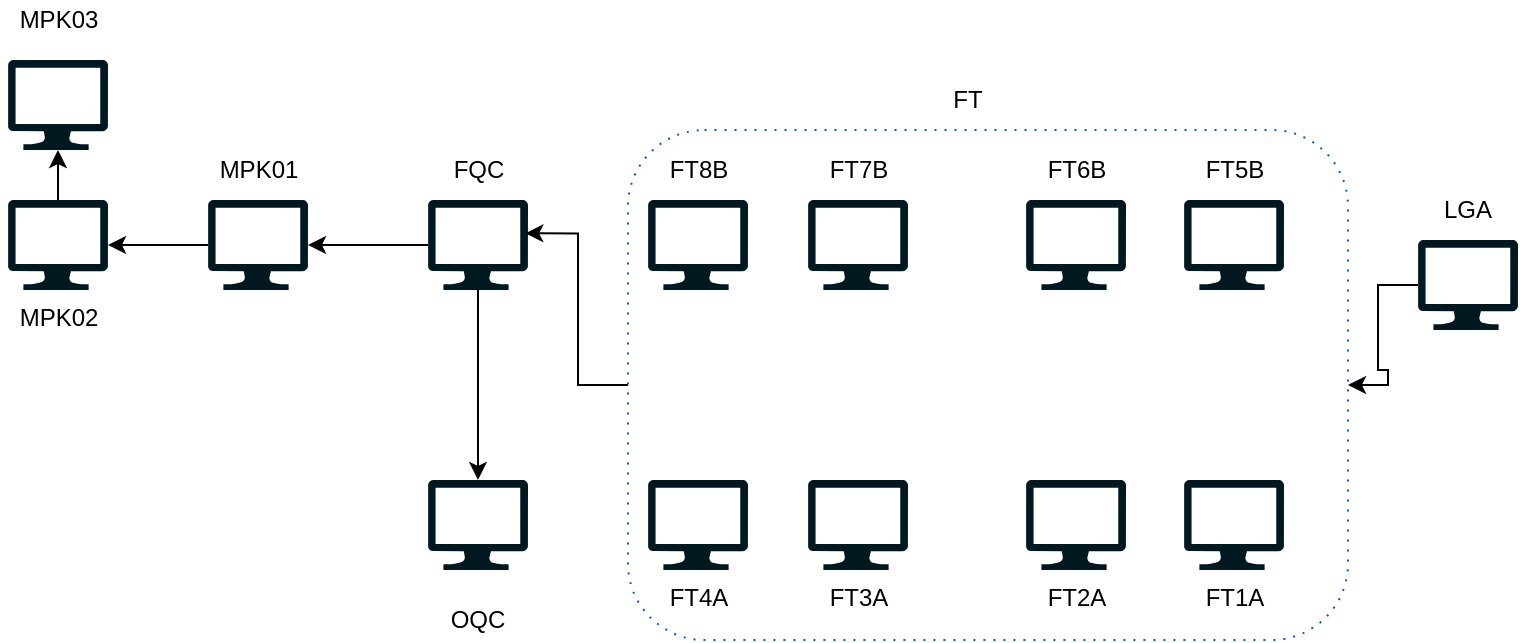 <mxfile version="12.9.2" type="github"><diagram id="_bJi-_G6ObQ1rda8Xxe6" name="Page-1"><mxGraphModel dx="994" dy="545" grid="1" gridSize="10" guides="1" tooltips="1" connect="1" arrows="1" fold="1" page="1" pageScale="1" pageWidth="827" pageHeight="1169" math="0" shadow="0"><root><mxCell id="0"/><mxCell id="1" parent="0"/><mxCell id="jFOs6LI-pRZmXFruKSWG-1" value="" style="verticalLabelPosition=bottom;html=1;verticalAlign=top;align=center;strokeColor=none;fillColor=#00181F;shape=mxgraph.azure.computer;pointerEvents=1;" vertex="1" parent="1"><mxGeometry x="618" y="100" width="50" height="45" as="geometry"/></mxCell><mxCell id="jFOs6LI-pRZmXFruKSWG-59" style="edgeStyle=orthogonalEdgeStyle;rounded=0;orthogonalLoop=1;jettySize=auto;html=1;entryX=1;entryY=0.5;entryDx=0;entryDy=0;" edge="1" parent="1" source="jFOs6LI-pRZmXFruKSWG-3" target="jFOs6LI-pRZmXFruKSWG-56"><mxGeometry relative="1" as="geometry"/></mxCell><mxCell id="jFOs6LI-pRZmXFruKSWG-3" value="" style="verticalLabelPosition=bottom;html=1;verticalAlign=top;align=center;strokeColor=none;fillColor=#00181F;shape=mxgraph.azure.computer;pointerEvents=1;" vertex="1" parent="1"><mxGeometry x="735" y="120" width="50" height="45" as="geometry"/></mxCell><mxCell id="jFOs6LI-pRZmXFruKSWG-4" value="" style="verticalLabelPosition=bottom;html=1;verticalAlign=top;align=center;strokeColor=none;fillColor=#00181F;shape=mxgraph.azure.computer;pointerEvents=1;" vertex="1" parent="1"><mxGeometry x="539" y="100" width="50" height="45" as="geometry"/></mxCell><mxCell id="jFOs6LI-pRZmXFruKSWG-6" value="" style="verticalLabelPosition=bottom;html=1;verticalAlign=top;align=center;strokeColor=none;fillColor=#00181F;shape=mxgraph.azure.computer;pointerEvents=1;" vertex="1" parent="1"><mxGeometry x="430" y="100" width="50" height="45" as="geometry"/></mxCell><mxCell id="jFOs6LI-pRZmXFruKSWG-8" value="" style="verticalLabelPosition=bottom;html=1;verticalAlign=top;align=center;strokeColor=none;fillColor=#00181F;shape=mxgraph.azure.computer;pointerEvents=1;" vertex="1" parent="1"><mxGeometry x="350" y="100" width="50" height="45" as="geometry"/></mxCell><mxCell id="jFOs6LI-pRZmXFruKSWG-10" value="" style="verticalLabelPosition=bottom;html=1;verticalAlign=top;align=center;strokeColor=none;fillColor=#00181F;shape=mxgraph.azure.computer;pointerEvents=1;" vertex="1" parent="1"><mxGeometry x="30" y="30" width="50" height="45" as="geometry"/></mxCell><mxCell id="jFOs6LI-pRZmXFruKSWG-49" style="edgeStyle=orthogonalEdgeStyle;rounded=0;orthogonalLoop=1;jettySize=auto;html=1;" edge="1" parent="1" source="jFOs6LI-pRZmXFruKSWG-11" target="jFOs6LI-pRZmXFruKSWG-10"><mxGeometry relative="1" as="geometry"/></mxCell><mxCell id="jFOs6LI-pRZmXFruKSWG-11" value="MPK02" style="verticalLabelPosition=bottom;html=1;verticalAlign=top;align=center;strokeColor=none;fillColor=#00181F;shape=mxgraph.azure.computer;pointerEvents=1;" vertex="1" parent="1"><mxGeometry x="30" y="100" width="50" height="45" as="geometry"/></mxCell><mxCell id="jFOs6LI-pRZmXFruKSWG-14" value="FT1A" style="verticalLabelPosition=bottom;html=1;verticalAlign=top;align=center;strokeColor=none;fillColor=#00181F;shape=mxgraph.azure.computer;pointerEvents=1;" vertex="1" parent="1"><mxGeometry x="618" y="240" width="50" height="45" as="geometry"/></mxCell><mxCell id="jFOs6LI-pRZmXFruKSWG-15" value="FT2A" style="verticalLabelPosition=bottom;html=1;verticalAlign=top;align=center;strokeColor=none;fillColor=#00181F;shape=mxgraph.azure.computer;pointerEvents=1;" vertex="1" parent="1"><mxGeometry x="539" y="240" width="50" height="45" as="geometry"/></mxCell><mxCell id="jFOs6LI-pRZmXFruKSWG-16" value="FT3A" style="verticalLabelPosition=bottom;html=1;verticalAlign=top;align=center;strokeColor=none;fillColor=#00181F;shape=mxgraph.azure.computer;pointerEvents=1;" vertex="1" parent="1"><mxGeometry x="430" y="240" width="50" height="45" as="geometry"/></mxCell><mxCell id="jFOs6LI-pRZmXFruKSWG-17" value="FT4A" style="verticalLabelPosition=bottom;html=1;verticalAlign=top;align=center;strokeColor=none;fillColor=#00181F;shape=mxgraph.azure.computer;pointerEvents=1;" vertex="1" parent="1"><mxGeometry x="350" y="240" width="50" height="45" as="geometry"/></mxCell><mxCell id="jFOs6LI-pRZmXFruKSWG-40" value="" style="edgeStyle=orthogonalEdgeStyle;rounded=0;orthogonalLoop=1;jettySize=auto;html=1;" edge="1" parent="1" source="jFOs6LI-pRZmXFruKSWG-18" target="jFOs6LI-pRZmXFruKSWG-19"><mxGeometry relative="1" as="geometry"/></mxCell><mxCell id="jFOs6LI-pRZmXFruKSWG-47" style="edgeStyle=orthogonalEdgeStyle;rounded=0;orthogonalLoop=1;jettySize=auto;html=1;" edge="1" parent="1" source="jFOs6LI-pRZmXFruKSWG-18" target="jFOs6LI-pRZmXFruKSWG-20"><mxGeometry relative="1" as="geometry"/></mxCell><mxCell id="jFOs6LI-pRZmXFruKSWG-18" value="" style="verticalLabelPosition=bottom;html=1;verticalAlign=top;align=center;strokeColor=none;fillColor=#00181F;shape=mxgraph.azure.computer;pointerEvents=1;" vertex="1" parent="1"><mxGeometry x="240" y="100" width="50" height="45" as="geometry"/></mxCell><mxCell id="jFOs6LI-pRZmXFruKSWG-48" style="edgeStyle=orthogonalEdgeStyle;rounded=0;orthogonalLoop=1;jettySize=auto;html=1;" edge="1" parent="1" source="jFOs6LI-pRZmXFruKSWG-19" target="jFOs6LI-pRZmXFruKSWG-11"><mxGeometry relative="1" as="geometry"/></mxCell><mxCell id="jFOs6LI-pRZmXFruKSWG-19" value="" style="verticalLabelPosition=bottom;html=1;verticalAlign=top;align=center;strokeColor=none;fillColor=#00181F;shape=mxgraph.azure.computer;pointerEvents=1;" vertex="1" parent="1"><mxGeometry x="130" y="100" width="50" height="45" as="geometry"/></mxCell><mxCell id="jFOs6LI-pRZmXFruKSWG-20" value="" style="verticalLabelPosition=bottom;html=1;verticalAlign=top;align=center;strokeColor=none;fillColor=#00181F;shape=mxgraph.azure.computer;pointerEvents=1;" vertex="1" parent="1"><mxGeometry x="240" y="240" width="50" height="45" as="geometry"/></mxCell><mxCell id="jFOs6LI-pRZmXFruKSWG-24" value="LGA" style="text;html=1;strokeColor=none;fillColor=none;align=center;verticalAlign=middle;whiteSpace=wrap;rounded=0;" vertex="1" parent="1"><mxGeometry x="740" y="95" width="40" height="20" as="geometry"/></mxCell><mxCell id="jFOs6LI-pRZmXFruKSWG-25" value="OQC" style="text;html=1;strokeColor=none;fillColor=none;align=center;verticalAlign=middle;whiteSpace=wrap;rounded=0;" vertex="1" parent="1"><mxGeometry x="245" y="300" width="40" height="20" as="geometry"/></mxCell><mxCell id="jFOs6LI-pRZmXFruKSWG-29" value="FT5B" style="text;html=1;strokeColor=none;fillColor=none;align=center;verticalAlign=middle;whiteSpace=wrap;rounded=0;" vertex="1" parent="1"><mxGeometry x="614.5" y="75" width="57" height="20" as="geometry"/></mxCell><mxCell id="jFOs6LI-pRZmXFruKSWG-31" value="FT6B" style="text;html=1;strokeColor=none;fillColor=none;align=center;verticalAlign=middle;whiteSpace=wrap;rounded=0;" vertex="1" parent="1"><mxGeometry x="535.5" y="75" width="57" height="20" as="geometry"/></mxCell><mxCell id="jFOs6LI-pRZmXFruKSWG-32" value="FT7B" style="text;html=1;strokeColor=none;fillColor=none;align=center;verticalAlign=middle;whiteSpace=wrap;rounded=0;" vertex="1" parent="1"><mxGeometry x="426.5" y="75" width="57" height="20" as="geometry"/></mxCell><mxCell id="jFOs6LI-pRZmXFruKSWG-33" value="FT8B" style="text;html=1;strokeColor=none;fillColor=none;align=center;verticalAlign=middle;whiteSpace=wrap;rounded=0;" vertex="1" parent="1"><mxGeometry x="346.5" y="75" width="57" height="20" as="geometry"/></mxCell><mxCell id="jFOs6LI-pRZmXFruKSWG-34" value="FQC" style="text;html=1;strokeColor=none;fillColor=none;align=center;verticalAlign=middle;whiteSpace=wrap;rounded=0;" vertex="1" parent="1"><mxGeometry x="236.5" y="75" width="57" height="20" as="geometry"/></mxCell><mxCell id="jFOs6LI-pRZmXFruKSWG-36" value="MPK01" style="text;html=1;strokeColor=none;fillColor=none;align=center;verticalAlign=middle;whiteSpace=wrap;rounded=0;" vertex="1" parent="1"><mxGeometry x="126.5" y="75" width="57" height="20" as="geometry"/></mxCell><mxCell id="jFOs6LI-pRZmXFruKSWG-37" value="MPK03" style="text;html=1;strokeColor=none;fillColor=none;align=center;verticalAlign=middle;whiteSpace=wrap;rounded=0;" vertex="1" parent="1"><mxGeometry x="26.5" width="57" height="20" as="geometry"/></mxCell><mxCell id="jFOs6LI-pRZmXFruKSWG-58" style="edgeStyle=orthogonalEdgeStyle;rounded=0;orthogonalLoop=1;jettySize=auto;html=1;entryX=0.973;entryY=0.37;entryDx=0;entryDy=0;entryPerimeter=0;" edge="1" parent="1" source="jFOs6LI-pRZmXFruKSWG-56" target="jFOs6LI-pRZmXFruKSWG-18"><mxGeometry relative="1" as="geometry"/></mxCell><mxCell id="jFOs6LI-pRZmXFruKSWG-56" value="" style="shape=ext;rounded=1;html=1;whiteSpace=wrap;dashed=1;dashPattern=1 4;fillColor=none;strokeColor=#005EBD;" vertex="1" parent="1"><mxGeometry x="340" y="65" width="360" height="255" as="geometry"/></mxCell><mxCell id="jFOs6LI-pRZmXFruKSWG-57" value="FT" style="text;html=1;strokeColor=none;fillColor=none;align=center;verticalAlign=middle;whiteSpace=wrap;rounded=0;" vertex="1" parent="1"><mxGeometry x="490" y="40" width="40" height="20" as="geometry"/></mxCell></root></mxGraphModel></diagram></mxfile>